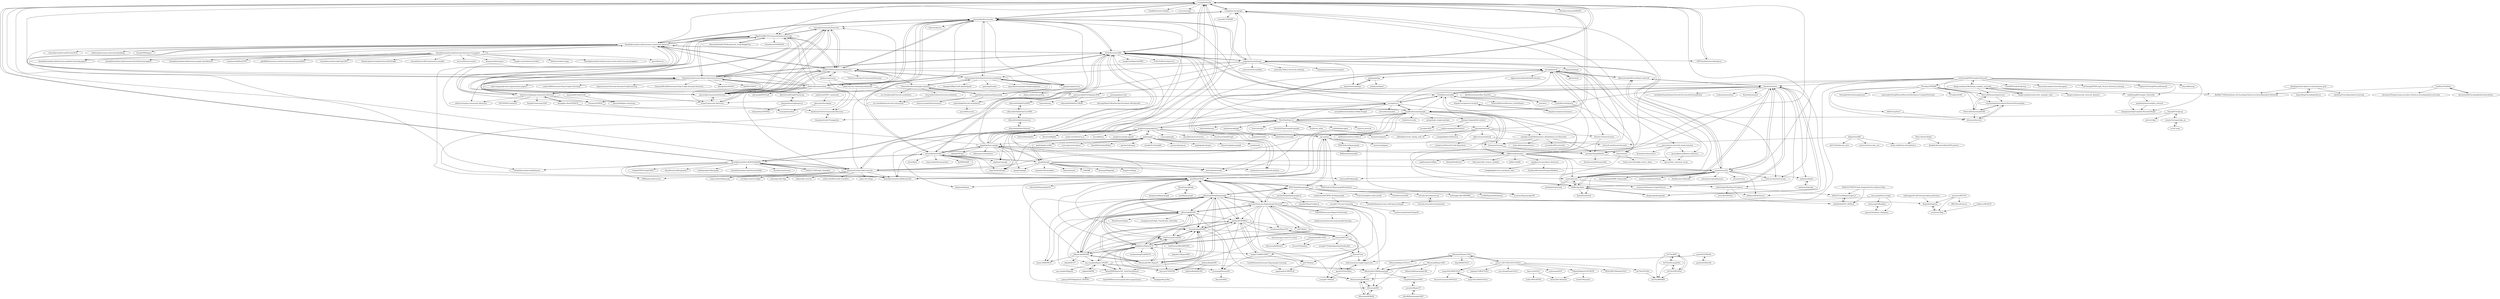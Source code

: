 digraph G {
"vtraag/leidenalg" -> "vtraag/louvain-igraph"
"vtraag/leidenalg" -> "CWTSLeiden/networkanalysis"
"vtraag/leidenalg" -> "GiulioRossetti/cdlib"
"vtraag/leidenalg" -> "taynaud/python-louvain"
"vtraag/leidenalg" -> "benedekrozemberczki/awesome-community-detection"
"vtraag/leidenalg" -> "mapequation/infomap"
"vtraag/leidenalg" -> "igraph/python-igraph"
"vtraag/leidenalg" -> "TomKellyGenetics/leiden"
"vtraag/leidenalg" -> "scverse/scanpy" ["e"=1]
"vtraag/leidenalg" -> "benedekrozemberczki/littleballoffur"
"vtraag/leidenalg" -> "RapidsAtHKUST/CommunityDetectionCodes"
"vtraag/leidenalg" -> "paulbrodersen/netgraph"
"vtraag/leidenalg" -> "GenLouvain/GenLouvain"
"vtraag/leidenalg" -> "FanzhenLiu/Awesome-Deep-Community-Detection"
"vtraag/leidenalg" -> "KrishnaswamyLab/MAGIC" ["e"=1]
"benedekrozemberczki/awesome-decision-tree-papers" -> "benedekrozemberczki/awesome-gradient-boosting-papers" ["e"=1]
"benedekrozemberczki/awesome-decision-tree-papers" -> "timsainb/tensorflow2-generative-models" ["e"=1]
"benedekrozemberczki/awesome-decision-tree-papers" -> "benedekrozemberczki/awesome-community-detection"
"benedekrozemberczki/awesome-decision-tree-papers" -> "benedekrozemberczki/awesome-fraud-detection-papers" ["e"=1]
"benedekrozemberczki/awesome-decision-tree-papers" -> "microsoft/tensorwatch" ["e"=1]
"benedekrozemberczki/awesome-decision-tree-papers" -> "benedekrozemberczki/awesome-graph-classification" ["e"=1]
"benedekrozemberczki/awesome-decision-tree-papers" -> "interpretml/interpret" ["e"=1]
"benedekrozemberczki/awesome-decision-tree-papers" -> "google-research/tensor2robot" ["e"=1]
"benedekrozemberczki/awesome-decision-tree-papers" -> "TDAmeritrade/stumpy" ["e"=1]
"benedekrozemberczki/awesome-decision-tree-papers" -> "benedekrozemberczki/awesome-monte-carlo-tree-search-papers" ["e"=1]
"benedekrozemberczki/awesome-decision-tree-papers" -> "parrt/dtreeviz" ["e"=1]
"benedekrozemberczki/awesome-decision-tree-papers" -> "ranahanocka/MeshCNN" ["e"=1]
"benedekrozemberczki/awesome-decision-tree-papers" -> "jphall663/awesome-machine-learning-interpretability" ["e"=1]
"benedekrozemberczki/awesome-decision-tree-papers" -> "benedekrozemberczki/CapsGNN" ["e"=1]
"benedekrozemberczki/awesome-decision-tree-papers" -> "DeepGraphLearning/LiteratureDL4Graph" ["e"=1]
"ezod/hypergraph" -> "Murali-group/halp"
"benmaier/netwulf" -> "benmaier/tacoma"
"benmaier/netwulf" -> "dblarremore/webweb"
"benmaier/netwulf" -> "ulfaslak/network_styling_with_d3"
"benmaier/netwulf" -> "benmaier/epipack"
"benmaier/netwulf" -> "netsiphd/netrd"
"benmaier/netwulf" -> "gstonge/SamplableSet"
"benmaier/netwulf" -> "xgi-org/xgi"
"benmaier/netwulf" -> "Hoosier-Clusters/clusim"
"benmaier/netwulf" -> "springer-math/Mathematics-of-Epidemics-on-Networks"
"benmaier/netwulf" -> "ryanjgallagher/shifterator" ["e"=1]
"pnnl/HyperNetX" -> "HGX-Team/hypergraphx"
"pnnl/HyperNetX" -> "xgi-org/xgi"
"pnnl/HyperNetX" -> "iMoonLab/DeepHypergraph"
"pnnl/HyperNetX" -> "gzcsudo/Awesome-Hypergraph-Network"
"pnnl/HyperNetX" -> "Murali-group/halp"
"pnnl/HyperNetX" -> "iMoonLab/HGNN"
"pnnl/HyperNetX" -> "jianhao2016/AllSet"
"pnnl/HyperNetX" -> "pszufe/SimpleHypergraphs.jl"
"pnnl/HyperNetX" -> "iMoonLab/DHGNN"
"pnnl/HyperNetX" -> "PhilChodrow/HypergraphModularity"
"pnnl/HyperNetX" -> "iMoonLab/THU-HyperG"
"pnnl/HyperNetX" -> "kahypar/kahypar" ["e"=1]
"pnnl/HyperNetX" -> "twistedcubic/HNHN"
"pnnl/HyperNetX" -> "malllabiisc/HyperGCN"
"pnnl/HyperNetX" -> "tdavislab/Hypergraph-Vis"
"iMoonLab/HGNN" -> "iMoonLab/DeepHypergraph"
"iMoonLab/HGNN" -> "iMoonLab/DHGNN"
"iMoonLab/HGNN" -> "malllabiisc/HyperGCN"
"iMoonLab/HGNN" -> "iMoonLab/THU-HyperG"
"iMoonLab/HGNN" -> "pnnl/HyperNetX"
"iMoonLab/HGNN" -> "ma-compbio/Hyper-SAGNN"
"iMoonLab/HGNN" -> "gzcsudo/Awesome-Hypergraph-Network"
"iMoonLab/HGNN" -> "twistedcubic/HNHN"
"iMoonLab/HGNN" -> "OneForward/UniGNN"
"iMoonLab/HGNN" -> "xiaxin1998/DHCN" ["e"=1]
"iMoonLab/HGNN" -> "kaize0409/HyperGAT_TextClassification"
"iMoonLab/HGNN" -> "HazyResearch/hgcn" ["e"=1]
"iMoonLab/HGNN" -> "iMoonLab/LightHGNN"
"iMoonLab/HGNN" -> "jianhao2016/AllSet"
"iMoonLab/HGNN" -> "seongjunyun/Graph_Transformer_Networks" ["e"=1]
"WestHealth/pyvis" -> "plotly/dash-cytoscape" ["e"=1]
"WestHealth/pyvis" -> "paulbrodersen/netgraph"
"WestHealth/pyvis" -> "imohitmayank/jaal"
"WestHealth/pyvis" -> "ericmjl/nxviz"
"WestHealth/pyvis" -> "ChrisDelClea/streamlit-agraph" ["e"=1]
"WestHealth/pyvis" -> "benmaier/netwulf"
"WestHealth/pyvis" -> "Zsailer/nx_altair" ["e"=1]
"WestHealth/pyvis" -> "graphistry/pygraphistry"
"WestHealth/pyvis" -> "medialab/ipysigma" ["e"=1]
"WestHealth/pyvis" -> "benedekrozemberczki/karateclub" ["e"=1]
"WestHealth/pyvis" -> "visjs/vis-network" ["e"=1]
"WestHealth/pyvis" -> "holoviz/holoviews" ["e"=1]
"WestHealth/pyvis" -> "holoviz/hvplot" ["e"=1]
"WestHealth/pyvis" -> "GiulioRossetti/cdlib"
"WestHealth/pyvis" -> "networkx/networkx" ["e"=1]
"LiuChuang0059/Complex-Network" -> "dange-academic/Modeling_complex_networks"
"LiuChuang0059/Complex-Network" -> "qinyuenlp/CommunityDetection"
"LiuChuang0059/Complex-Network" -> "feiyutalk/mcnp" ["e"=1]
"LiuChuang0059/Complex-Network" -> "teddyliangfh/Complex_Networks"
"LiuChuang0059/Complex-Network" -> "nkoub/multinetx"
"LiuChuang0059/Complex-Network" -> "FFrankyy/FINDER"
"LiuChuang0059/Complex-Network" -> "zhangxiaoyidog/Complex-Network-Model"
"LiuChuang0059/Complex-Network" -> "lwten/Community-detection"
"LiuChuang0059/Complex-Network" -> "NetworkDismantling/review"
"LiuChuang0059/Complex-Network" -> "CodeZWT/Link-Prediction" ["e"=1]
"LiuChuang0059/Complex-Network" -> "bourneli/complex-networks-papers"
"LiuChuang0059/Complex-Network" -> "manlius/muxViz"
"LiuChuang0059/Complex-Network" -> "LiuChuang0059/Graph_Neural_Network_Learning" ["e"=1]
"LiuChuang0059/Complex-Network" -> "ChandlerBang/awesome-self-supervised-gnn" ["e"=1]
"LiuChuang0059/Complex-Network" -> "FighterLYL/GraphNeuralNetwork" ["e"=1]
"teddyliangfh/Complex_Networks" -> "zhangxiaoyidog/Complex-Network-Model"
"teddyliangfh/Complex_Networks" -> "sparkandshine/complex_network"
"bhargavchippada/forceatlas2" -> "bosiakov/fa2l"
"bhargavchippada/forceatlas2" -> "analyxcompany/ForceAtlas2"
"GiulioRossetti/cdlib" -> "vtraag/leidenalg"
"GiulioRossetti/cdlib" -> "GiulioRossetti/ndlib"
"GiulioRossetti/cdlib" -> "FanzhenLiu/Awesome-Deep-Community-Detection"
"GiulioRossetti/cdlib" -> "benedekrozemberczki/awesome-community-detection"
"GiulioRossetti/cdlib" -> "taynaud/python-louvain"
"GiulioRossetti/cdlib" -> "networkit/networkit"
"GiulioRossetti/cdlib" -> "sknetwork-team/scikit-network"
"GiulioRossetti/cdlib" -> "shobrook/communities"
"GiulioRossetti/cdlib" -> "mapequation/infomap"
"GiulioRossetti/cdlib" -> "benedekrozemberczki/karateclub" ["e"=1]
"GiulioRossetti/cdlib" -> "junipertcy/bipartiteSBM" ["e"=1]
"GiulioRossetti/cdlib" -> "SciSciCollective/pyscisci" ["e"=1]
"GiulioRossetti/cdlib" -> "benedekrozemberczki/littleballoffur"
"GiulioRossetti/cdlib" -> "GiulioRossetti/dynetx"
"GiulioRossetti/cdlib" -> "CWTSLeiden/networkanalysis"
"sknetwork-team/scikit-network" -> "GiulioRossetti/cdlib"
"sknetwork-team/scikit-network" -> "torchkge-team/torchkge" ["e"=1]
"sknetwork-team/scikit-network" -> "benedekrozemberczki/littleballoffur"
"sknetwork-team/scikit-network" -> "koaning/scikit-lego" ["e"=1]
"sknetwork-team/scikit-network" -> "netsiphd/netrd"
"sknetwork-team/scikit-network" -> "VHRanger/nodevectors" ["e"=1]
"sknetwork-team/scikit-network" -> "networkit/networkit"
"sknetwork-team/scikit-network" -> "sebp/scikit-survival" ["e"=1]
"sknetwork-team/scikit-network" -> "scikit-multiflow/scikit-multiflow" ["e"=1]
"sknetwork-team/scikit-network" -> "snap-stanford/deepsnap" ["e"=1]
"sknetwork-team/scikit-network" -> "vtraag/leidenalg"
"sknetwork-team/scikit-network" -> "pnnl/HyperNetX"
"sknetwork-team/scikit-network" -> "skops-dev/skops" ["e"=1]
"sknetwork-team/scikit-network" -> "benedekrozemberczki/karateclub" ["e"=1]
"sknetwork-team/scikit-network" -> "taynaud/python-louvain"
"netsiphd/netrd" -> "gstonge/SamplableSet"
"netsiphd/netrd" -> "Hoosier-Clusters/clusim"
"netsiphd/netrd" -> "jkbren/einet"
"netsiphd/netrd" -> "jg-you/plant-pollinator-inference"
"netsiphd/netrd" -> "pathpy/pathpy"
"netsiphd/netrd" -> "jg-you/noisy-networks-measurements"
"netsiphd/netrd" -> "jkbren/matplotlib-multilayer-network"
"netsiphd/netrd" -> "benmaier/tacoma"
"netsiphd/netrd" -> "Aghasemian/OptimalLinkPrediction" ["e"=1]
"netsiphd/netrd" -> "xgi-org/xgi"
"benedekrozemberczki/awesome-community-detection" -> "benedekrozemberczki/awesome-graph-classification" ["e"=1]
"benedekrozemberczki/awesome-community-detection" -> "benedekrozemberczki/karateclub" ["e"=1]
"benedekrozemberczki/awesome-community-detection" -> "chihming/awesome-network-embedding" ["e"=1]
"benedekrozemberczki/awesome-community-detection" -> "zzz24512653/CommunityDetection"
"benedekrozemberczki/awesome-community-detection" -> "taynaud/python-louvain"
"benedekrozemberczki/awesome-community-detection" -> "RapidsAtHKUST/CommunityDetectionCodes"
"benedekrozemberczki/awesome-community-detection" -> "FanzhenLiu/Awesome-Deep-Community-Detection"
"benedekrozemberczki/awesome-community-detection" -> "qinyuenlp/CommunityDetection"
"benedekrozemberczki/awesome-community-detection" -> "benedekrozemberczki/awesome-fraud-detection-papers" ["e"=1]
"benedekrozemberczki/awesome-community-detection" -> "GiulioRossetti/cdlib"
"benedekrozemberczki/awesome-community-detection" -> "thunlp/NRLPapers" ["e"=1]
"benedekrozemberczki/awesome-community-detection" -> "benedekrozemberczki/ClusterGCN" ["e"=1]
"benedekrozemberczki/awesome-community-detection" -> "benedekrozemberczki/datasets" ["e"=1]
"benedekrozemberczki/awesome-community-detection" -> "benedekrozemberczki/awesome-gradient-boosting-papers" ["e"=1]
"benedekrozemberczki/awesome-community-detection" -> "benedekrozemberczki/awesome-decision-tree-papers"
"manlius/muxViz" -> "nkoub/multinetx"
"manlius/muxViz" -> "mnets/pymnet"
"manlius/muxViz" -> "SkBlaz/py3plex"
"manlius/muxViz" -> "frankkramer-lab/mully"
"manlius/muxViz" -> "schochastics/graphlayouts" ["e"=1]
"manlius/muxViz" -> "jkbren/matplotlib-multilayer-network"
"manlius/muxViz" -> "KatolaZ/multired"
"manlius/muxViz" -> "stocnet/rsiena" ["e"=1]
"manlius/muxViz" -> "mapequation/infomap"
"manlius/muxViz" -> "cdebacco/MultiTensor"
"manlius/muxViz" -> "GenLouvain/GenLouvain"
"manlius/muxViz" -> "martingerlach/hSBM_Topicmodel" ["e"=1]
"manlius/muxViz" -> "thomasp85/tidygraph" ["e"=1]
"manlius/muxViz" -> "neylsoncrepalde/multinets"
"manlius/muxViz" -> "mplex/multiplex"
"Sotera/spark-distributed-louvain-modularity" -> "Sotera/distributed-graph-analytics"
"Sotera/spark-distributed-louvain-modularity" -> "zzz24512653/CommunityDetection"
"Sotera/spark-distributed-louvain-modularity" -> "johnasbaghi/louvain-modularity"
"Sotera/spark-distributed-louvain-modularity" -> "sparkling-graph/sparkling-graph"
"Sotera/spark-distributed-louvain-modularity" -> "patapizza/pylouvain"
"Sotera/spark-distributed-louvain-modularity" -> "taynaud/python-louvain"
"Sotera/spark-distributed-louvain-modularity" -> "jianxuhuawei/graphx-labelpropagation"
"Sotera/spark-distributed-louvain-modularity" -> "thangdnsf/BigCLAM-ApacheSpark"
"Sotera/spark-distributed-louvain-modularity" -> "rgmining/fraudar" ["e"=1]
"YipingNUS/slpa-py" -> "romain-fontugne/slpa_nx"
"YipingNUS/slpa-py" -> "pdscott/slpa"
"YipingNUS/slpa-py" -> "liyanghua/Label-Propagation"
"lwten/Community-detection" -> "qinyuenlp/CommunityDetection"
"lwten/Community-detection" -> "zzz24512653/CommunityDetection"
"Murali-group/halp" -> "ezod/hypergraph"
"Murali-group/halp" -> "ilonajulczuk/hypergraph"
"jkbren/einet" -> "netsiphd/netrd"
"Ashish7129/Graph_Sampling" -> "benedekrozemberczki/littleballoffur"
"qinyuenlp/CommunityDetection" -> "lwten/Community-detection"
"qinyuenlp/CommunityDetection" -> "zzz24512653/CommunityDetection"
"qinyuenlp/CommunityDetection" -> "RapidsAtHKUST/CommunityDetectionCodes"
"qinyuenlp/CommunityDetection" -> "xmweijh/CommunityDetection"
"qinyuenlp/CommunityDetection" -> "FanzhenLiu/Awesome-Deep-Community-Detection"
"qinyuenlp/CommunityDetection" -> "benedekrozemberczki/awesome-community-detection"
"pszufe/SimpleHypergraphs.jl" -> "lpmdiaz/HyperGraphs.jl"
"dblarremore/webweb" -> "network-cards/network-cards"
"dblarremore/webweb" -> "junipertcy/Network-Code-Repository"
"benmaier/tacoma" -> "gstonge/SamplableSet"
"benmaier/tacoma" -> "wiheto/teneto"
"CWTSLeiden/networkanalysis" -> "vtraag/leidenalg"
"Sotera/distributed-graph-analytics" -> "Sotera/spark-distributed-louvain-modularity"
"Sotera/distributed-graph-analytics" -> "Sotera/distributed-louvain-modularity"
"Sotera/distributed-graph-analytics" -> "sparkling-graph/sparkling-graph"
"Sotera/distributed-graph-analytics" -> "usc-cloud/hadoop-louvain-community"
"Sotera/distributed-graph-analytics" -> "usc-cloud/parallel-louvain-modularity"
"gstonge/SamplableSet" -> "jg-you/sbm_canonical_mcmc"
"gstonge/SamplableSet" -> "DynamicaLab/Dynamicalab"
"renxiaolong/Generalized-Network-Dismantling" -> "abraunst/decycler"
"renxiaolong/Generalized-Network-Dismantling" -> "NetworkScienceLab/GDM"
"zhengdao-chen/GNN4CD" -> "Ivanopolo/modnet"
"zhengdao-chen/GNN4CD" -> "shchur/overlapping-community-detection"
"kfoynt/LocalGraphClustering" -> "danspielman/Laplacians.jl"
"Sotera/distributed-louvain-modularity" -> "usc-cloud/hadoop-louvain-community"
"PhilChodrow/hypergraph" -> "floklimm/hypergraph"
"reticula-network/reticula" -> "reticula-network/reticula-python"
"premgopalan/svinet" -> "eXascaleInfolab/PyCABeM"
"premgopalan/svinet" -> "aburnap/Mixed-Membership-Stochastic-Blockmodel"
"Remi-Gau/eCobidas" -> "datalad-datasets/ohbm2020-posters" ["e"=1]
"Remi-Gau/eCobidas" -> "brain-web/brain-web.github.io"
"tadpole/DHNE" -> "ma-compbio/Hyper-SAGNN"
"derdewey/TwitterCommunityDetection" -> "liyanghua/Label-Propagation"
"eXascaleInfolab/clubmark" -> "eXascaleInfolab/xmeasures"
"afansi/multiscalegnn" -> "Ivanopolo/modnet"
"jg-you/plant-pollinator-inference" -> "jg-you/sbm_canonical_mcmc"
"aaronmcdaid/Overlapping-NMI" -> "eXascaleInfolab/PyCABeM"
"aaronmcdaid/Overlapping-NMI" -> "eXascaleInfolab/OvpNMI"
"aaronmcdaid/Overlapping-NMI" -> "Yquetzal/onmi"
"iMoonLab/DeepHypergraph" -> "iMoonLab/HGNN"
"iMoonLab/DeepHypergraph" -> "gzcsudo/Awesome-Hypergraph-Network"
"iMoonLab/DeepHypergraph" -> "iMoonLab/DHGNN"
"iMoonLab/DeepHypergraph" -> "iMoonLab/THU-HyperG"
"iMoonLab/DeepHypergraph" -> "pnnl/HyperNetX"
"iMoonLab/DeepHypergraph" -> "malllabiisc/HyperGCN"
"iMoonLab/DeepHypergraph" -> "HGX-Team/hypergraphx"
"iMoonLab/DeepHypergraph" -> "jianhao2016/AllSet"
"iMoonLab/DeepHypergraph" -> "OneForward/UniGNN"
"iMoonLab/DeepHypergraph" -> "iMoonLab/LightHGNN"
"iMoonLab/DeepHypergraph" -> "iMoonLab/HIC"
"iMoonLab/DeepHypergraph" -> "twistedcubic/HNHN"
"iMoonLab/DeepHypergraph" -> "ChandlerBang/awesome-self-supervised-gnn" ["e"=1]
"iMoonLab/DeepHypergraph" -> "xiaxin1998/DHCN" ["e"=1]
"iMoonLab/DeepHypergraph" -> "iMoonLab/LLM4Hypergraph"
"malllabiisc/HyperGCN" -> "OneForward/UniGNN"
"malllabiisc/HyperGCN" -> "iMoonLab/DHGNN"
"malllabiisc/HyperGCN" -> "ma-compbio/Hyper-SAGNN"
"malllabiisc/HyperGCN" -> "twistedcubic/HNHN"
"malllabiisc/HyperGCN" -> "iMoonLab/HGNN"
"malllabiisc/HyperGCN" -> "harryjo97/EHGNN"
"malllabiisc/HyperGCN" -> "iMoonLab/THU-HyperG"
"malllabiisc/HyperGCN" -> "iMoonLab/DeepHypergraph"
"malllabiisc/HyperGCN" -> "jianhao2016/AllSet"
"malllabiisc/HyperGCN" -> "xuehansheng/DualHGCN"
"malllabiisc/HyperGCN" -> "gzcsudo/Awesome-Hypergraph-Network"
"malllabiisc/HyperGCN" -> "yxzwang/PhenomNN"
"malllabiisc/HyperGCN" -> "Graph-COM/ED-HNN"
"malllabiisc/HyperGCN" -> "kaize0409/HyperGAT_TextClassification"
"igraph/python-igraph" -> "igraph/igraph"
"igraph/python-igraph" -> "igraph/rigraph" ["e"=1]
"igraph/python-igraph" -> "networkit/networkit"
"igraph/python-igraph" -> "vtraag/leidenalg"
"igraph/python-igraph" -> "networkx/networkx" ["e"=1]
"igraph/python-igraph" -> "vtraag/louvain-igraph"
"igraph/python-igraph" -> "taynaud/python-louvain"
"igraph/python-igraph" -> "ericmjl/nxviz"
"igraph/python-igraph" -> "jeffalstott/powerlaw"
"igraph/python-igraph" -> "GiulioRossetti/cdlib"
"igraph/python-igraph" -> "snap-stanford/snap" ["e"=1]
"igraph/python-igraph" -> "benedekrozemberczki/awesome-community-detection"
"igraph/python-igraph" -> "rapidsai/cugraph" ["e"=1]
"igraph/python-igraph" -> "zqfang/GSEApy" ["e"=1]
"igraph/python-igraph" -> "aditya-grover/node2vec" ["e"=1]
"shchur/overlapping-community-detection" -> "zhengdao-chen/GNN4CD"
"shchur/overlapping-community-detection" -> "RapidsAtHKUST/CommunityDetectionCodes"
"shchur/overlapping-community-detection" -> "FanzhenLiu/Awesome-Deep-Community-Detection"
"shchur/overlapping-community-detection" -> "adrian-lison/gnn-community-detection"
"shchur/overlapping-community-detection" -> "SamJia/CommunityGAN"
"shchur/overlapping-community-detection" -> "YixuanLi/LEMON"
"shchur/overlapping-community-detection" -> "xmweijh/CommunityDetection"
"shchur/overlapping-community-detection" -> "FDUDSDE/CommDGI"
"shchur/overlapping-community-detection" -> "aponom84/lpam-clustering"
"easy-graph/Easy-Graph" -> "chenyang03/Reading"
"easy-graph/Easy-Graph" -> "jiayunz/Academic_Diagrams"
"easy-graph/Easy-Graph" -> "gzcsudo/Awesome-Hypergraph-Network"
"dalejn/cleanBib" -> "mb3152/balanced_citer"
"dalejn/cleanBib" -> "jastiso/citation_bias_ext"
"dalejn/cleanBib" -> "brain-web/brain-web.github.io"
"dalejn/cleanBib" -> "network-cards/network-cards"
"gephi/gephi" -> "networkx/networkx" ["e"=1]
"gephi/gephi" -> "jacomyal/sigma.js" ["e"=1]
"gephi/gephi" -> "snap-stanford/snap" ["e"=1]
"gephi/gephi" -> "igraph/igraph"
"gephi/gephi" -> "gephi/gephi-plugins" ["e"=1]
"gephi/gephi" -> "briatte/awesome-network-analysis" ["e"=1]
"gephi/gephi" -> "JanusGraph/janusgraph" ["e"=1]
"gephi/gephi" -> "neo4j/neo4j" ["e"=1]
"gephi/gephi" -> "gephi/gephi-toolkit" ["e"=1]
"gephi/gephi" -> "cytoscape/cytoscape.js" ["e"=1]
"gephi/gephi" -> "graphistry/pygraphistry"
"gephi/gephi" -> "OpenRefine/OpenRefine" ["e"=1]
"gephi/gephi" -> "igraph/python-igraph"
"gephi/gephi" -> "apache/tinkerpop" ["e"=1]
"gephi/gephi" -> "anvaka/VivaGraphJS" ["e"=1]
"jkbren/matplotlib-multilayer-network" -> "netsiphd/netrd"
"jkbren/matplotlib-multilayer-network" -> "nkoub/multinetx"
"benedekrozemberczki/littleballoffur" -> "Ashish7129/Graph_Sampling"
"benedekrozemberczki/littleballoffur" -> "benedekrozemberczki/karateclub" ["e"=1]
"benedekrozemberczki/littleballoffur" -> "sknetwork-team/scikit-network"
"benedekrozemberczki/littleballoffur" -> "GiulioRossetti/cdlib"
"benedekrozemberczki/littleballoffur" -> "benedekrozemberczki/datasets" ["e"=1]
"benedekrozemberczki/littleballoffur" -> "snap-stanford/deepsnap" ["e"=1]
"benedekrozemberczki/littleballoffur" -> "GraphSAINT/GraphSAINT" ["e"=1]
"benedekrozemberczki/littleballoffur" -> "vtraag/leidenalg"
"benedekrozemberczki/littleballoffur" -> "HazyResearch/flyingsquid" ["e"=1]
"benedekrozemberczki/littleballoffur" -> "VHRanger/nodevectors" ["e"=1]
"benedekrozemberczki/littleballoffur" -> "pnnl/HyperNetX"
"benedekrozemberczki/littleballoffur" -> "stellargraph/stellargraph" ["e"=1]
"benedekrozemberczki/littleballoffur" -> "networkit/networkit"
"benedekrozemberczki/littleballoffur" -> "benedekrozemberczki/AttentionWalk" ["e"=1]
"benedekrozemberczki/littleballoffur" -> "AstraZeneca/rexmex" ["e"=1]
"NetworkScienceLab/GDM" -> "renxiaolong/Generalized-Network-Dismantling"
"NetworkScienceLab/GDM" -> "abraunst/decycler"
"NetworkScienceLab/GDM" -> "NetworkDismantling/review"
"shobrook/communities" -> "FanzhenLiu/Awesome-Deep-Community-Detection"
"shobrook/communities" -> "taynaud/python-louvain"
"shobrook/communities" -> "GiulioRossetti/cdlib"
"shobrook/communities" -> "qinyuenlp/CommunityDetection"
"shobrook/communities" -> "benedekrozemberczki/awesome-community-detection"
"shobrook/communities" -> "benedekrozemberczki/karateclub" ["e"=1]
"shobrook/communities" -> "xmweijh/CommunityDetection"
"shobrook/communities" -> "shchur/overlapping-community-detection"
"shobrook/communities" -> "vtraag/leidenalg"
"shobrook/communities" -> "RapidsAtHKUST/CommunityDetectionCodes"
"shobrook/communities" -> "zzz24512653/CommunityDetection"
"shobrook/communities" -> "paulbrodersen/netgraph"
"shobrook/communities" -> "safe-graph/DGFraud" ["e"=1]
"shobrook/communities" -> "sknetwork-team/scikit-network"
"shobrook/communities" -> "kfoynt/LocalGraphClustering"
"ma-compbio/Hyper-SAGNN" -> "tadpole/DHNE"
"ma-compbio/Hyper-SAGNN" -> "malllabiisc/HyperGCN"
"ma-compbio/Hyper-SAGNN" -> "twistedcubic/HNHN"
"ma-compbio/Hyper-SAGNN" -> "kaize0409/HyperGAT_TextClassification"
"ma-compbio/Hyper-SAGNN" -> "harryjo97/EHGNN"
"ma-compbio/Hyper-SAGNN" -> "yxzwang/PhenomNN"
"ma-compbio/Hyper-SAGNN" -> "ma-compbio/Higashi" ["e"=1]
"ma-compbio/Hyper-SAGNN" -> "OneForward/UniGNN"
"FFrankyy/FINDER" -> "NetworkScienceLab/GDM"
"FFrankyy/FINDER" -> "NetworkDismantling/review"
"FFrankyy/FINDER" -> "renxiaolong/Generalized-Network-Dismantling"
"FFrankyy/FINDER" -> "FFrankyy/DrBC"
"FFrankyy/FINDER" -> "zhfkt/ComplexCi"
"FFrankyy/FINDER" -> "Yiminghh/VertexEntanglement"
"FFrankyy/FINDER" -> "saimunikoti/GraphNeuralNetwork-Resilience-ComplexNetworks"
"FFrankyy/FINDER" -> "abraunst/decycler"
"FFrankyy/FINDER" -> "dange-academic/networkx_example_code"
"FanzhenLiu/Awesome-Deep-Community-Detection" -> "yueliu1999/Awesome-Deep-Graph-Clustering" ["e"=1]
"FanzhenLiu/Awesome-Deep-Community-Detection" -> "xmweijh/CommunityDetection"
"FanzhenLiu/Awesome-Deep-Community-Detection" -> "shchur/overlapping-community-detection"
"FanzhenLiu/Awesome-Deep-Community-Detection" -> "shobrook/communities"
"FanzhenLiu/Awesome-Deep-Community-Detection" -> "benedekrozemberczki/awesome-community-detection"
"FanzhenLiu/Awesome-Deep-Community-Detection" -> "RapidsAtHKUST/CommunityDetectionCodes"
"FanzhenLiu/Awesome-Deep-Community-Detection" -> "SpaceLearner/Awesome-DynamicGraphLearning" ["e"=1]
"FanzhenLiu/Awesome-Deep-Community-Detection" -> "XiaoxiaoMa-MQ/Awesome-Deep-Graph-Anomaly-Detection" ["e"=1]
"FanzhenLiu/Awesome-Deep-Community-Detection" -> "qinyuenlp/CommunityDetection"
"FanzhenLiu/Awesome-Deep-Community-Detection" -> "GiulioRossetti/cdlib"
"FanzhenLiu/Awesome-Deep-Community-Detection" -> "adrian-lison/gnn-community-detection"
"FanzhenLiu/Awesome-Deep-Community-Detection" -> "Marigoldwu/PyDGC" ["e"=1]
"FanzhenLiu/Awesome-Deep-Community-Detection" -> "bdy9527/SDCN" ["e"=1]
"FanzhenLiu/Awesome-Deep-Community-Detection" -> "zhao-tong/graph-data-augmentation-papers" ["e"=1]
"FanzhenLiu/Awesome-Deep-Community-Detection" -> "zzz24512653/CommunityDetection"
"floklimm/hypergraph" -> "PhilChodrow/hypergraph"
"mnets/pymnet" -> "nkoub/multinetx"
"mnets/pymnet" -> "SkBlaz/py3plex"
"mnets/pymnet" -> "manlius/muxViz"
"mnets/pymnet" -> "jkbren/matplotlib-multilayer-network"
"mnets/pymnet" -> "JuliaGraphs/MultilayerGraphs.jl"
"mnets/pymnet" -> "anthbapt/multixrank"
"mcontisc/MTCOV" -> "mcontisc/CRep"
"mcontisc/MTCOV" -> "MPI-IS/multitensor"
"mcontisc/MTCOV" -> "diegoabt/Img2net"
"sparkandshine/complex_network" -> "zhangxiaoyidog/Complex-Network-Model"
"pathpy/pathpy" -> "pathpy/pathpyG"
"pathpy/pathpy" -> "IngoScholtes/pathpy"
"skojaku/core-periphery-detection" -> "EmilianoMarchese/SurpriseMeMore"
"skojaku/core-periphery-detection" -> "ryanjgallagher/core_periphery_sbm"
"PhilChodrow/HypergraphModularity" -> "nveldt/HyperModularity.jl"
"YixuanLi/LEMON" -> "derdewey/TwitterCommunityDetection"
"iMoonLab/DHGNN" -> "iMoonLab/HGNN"
"iMoonLab/DHGNN" -> "malllabiisc/HyperGCN"
"iMoonLab/DHGNN" -> "iMoonLab/DeepHypergraph"
"iMoonLab/DHGNN" -> "iMoonLab/THU-HyperG"
"iMoonLab/DHGNN" -> "twistedcubic/HNHN"
"iMoonLab/DHGNN" -> "ma-compbio/Hyper-SAGNN"
"iMoonLab/DHGNN" -> "xiaxin1998/DHCN" ["e"=1]
"iMoonLab/DHGNN" -> "OneForward/UniGNN"
"iMoonLab/DHGNN" -> "akaxlh/HCCF" ["e"=1]
"iMoonLab/THU-HyperG" -> "iMoonLab/DHGNN"
"iMoonLab/THU-HyperG" -> "iMoonLab/DeepHypergraph"
"iMoonLab/THU-HyperG" -> "malllabiisc/HyperGCN"
"iMoonLab/THU-HyperG" -> "twistedcubic/HNHN"
"iMoonLab/THU-HyperG" -> "iMoonLab/LLM4Hypergraph"
"iMoonLab/THU-HyperG" -> "iMoonLab/HGNN"
"manhtuando97/KDD-20-Hypergraph" -> "young917/www21-hyperlap"
"geon0325/MoCHy" -> "geon0325/THyMe"
"aponom84/UnderLords" -> "aponom84/lpam-clustering"
"twistedcubic/HNHN" -> "harryjo97/EHGNN"
"twistedcubic/HNHN" -> "yxzwang/PhenomNN"
"twistedcubic/HNHN" -> "jianhao2016/AllSet"
"twistedcubic/HNHN" -> "wooner49/TriCL"
"twistedcubic/HNHN" -> "OneForward/UniGNN"
"jiayunz/Academic_Diagrams" -> "chenyang03/Reading"
"jg-you/noisy-networks-measurements" -> "gstonge/SamplableSet"
"jg-you/noisy-networks-measurements" -> "jg-you/sbm_canonical_mcmc"
"jg-you/noisy-networks-measurements" -> "jg-you/plant-pollinator-inference"
"jg-you/noisy-networks-measurements" -> "latentnetworks/vimure"
"Lab41/survey-community-detection" -> "derdewey/TwitterCommunityDetection"
"Lab41/survey-community-detection" -> "aaronmcdaid/Overlapping-NMI"
"alexfanjn/multi-objective-attack-power-grid" -> "AugustBug/CascadingFailures"
"alexfanjn/multi-objective-attack-power-grid" -> "alexfanjn/Cascading-failure-learning"
"alexfanjn/multi-objective-attack-power-grid" -> "RedMa1734/Simulations-of-Cascading-Failures-in-Interdependent-Networks"
"AugustBug/CascadingFailures" -> "alexfanjn/multi-objective-attack-power-grid"
"graphistry/pygraphistry" -> "graphistry/graph-app-kit" ["e"=1]
"graphistry/pygraphistry" -> "rapidsai/cugraph" ["e"=1]
"graphistry/pygraphistry" -> "benedekrozemberczki/karateclub" ["e"=1]
"graphistry/pygraphistry" -> "briatte/awesome-network-analysis" ["e"=1]
"graphistry/pygraphistry" -> "cosmosgl/graph" ["e"=1]
"graphistry/pygraphistry" -> "WestHealth/pyvis"
"graphistry/pygraphistry" -> "plotly/dash-cytoscape" ["e"=1]
"graphistry/pygraphistry" -> "JasonKessler/scattertext" ["e"=1]
"graphistry/pygraphistry" -> "gephi/gephi"
"graphistry/pygraphistry" -> "Accenture/AmpliGraph" ["e"=1]
"graphistry/pygraphistry" -> "holoviz/datashader" ["e"=1]
"graphistry/pygraphistry" -> "DerwenAI/kglab" ["e"=1]
"graphistry/pygraphistry" -> "neo4j-contrib/neovis.js" ["e"=1]
"graphistry/pygraphistry" -> "ericmjl/nxviz"
"graphistry/pygraphistry" -> "kuzudb/kuzu" ["e"=1]
"kaize0409/HyperGAT_TextClassification" -> "ma-compbio/Hyper-SAGNN"
"kaize0409/HyperGAT_TextClassification" -> "kaize0409/awesome-graph-data-augmentaion" ["e"=1]
"kaize0409/HyperGAT_TextClassification" -> "wangjlgz/HyperRec"
"kaize0409/HyperGAT_TextClassification" -> "ujeong1/IEEEBigdata22_HGFND"
"OneForward/UniGNN" -> "OneForward/ResMHGNN"
"OneForward/UniGNN" -> "malllabiisc/HyperGCN"
"OneForward/UniGNN" -> "jianhao2016/AllSet"
"OneForward/UniGNN" -> "twistedcubic/HNHN"
"OneForward/UniGNN" -> "harryjo97/EHGNN"
"JinheonBaek/GMT" -> "harryjo97/EHGNN"
"JinheonBaek/GMT" -> "JinheonBaek/KALMV"
"harryjo97/EHGNN" -> "twistedcubic/HNHN"
"jeffalstott/powerlaw" -> "keflavich/plfit"
"jeffalstott/powerlaw" -> "csgillespie/poweRlaw"
"jeffalstott/powerlaw" -> "mnets/pymnet"
"jeffalstott/powerlaw" -> "manlius/muxViz"
"jeffalstott/powerlaw" -> "nkoub/multinetx"
"jeffalstott/powerlaw" -> "SkBlaz/py3plex"
"jeffalstott/powerlaw" -> "igraph/python-igraph"
"jeffalstott/powerlaw" -> "KatolaZ/NetBunch"
"jeffalstott/powerlaw" -> "paulbrodersen/netgraph"
"jeffalstott/powerlaw" -> "vtraag/louvain-igraph"
"jeffalstott/powerlaw" -> "skojaku/core-periphery-detection"
"jeffalstott/powerlaw" -> "vtraag/leidenalg"
"jeffalstott/powerlaw" -> "GiulioRossetti/ndlib"
"jeffalstott/powerlaw" -> "lalessan/scales_human_mobility" ["e"=1]
"jeffalstott/powerlaw" -> "GiulioRossetti/cdlib"
"zzz24512653/CommunityDetection" -> "RapidsAtHKUST/CommunityDetectionCodes"
"zzz24512653/CommunityDetection" -> "qinyuenlp/CommunityDetection"
"zzz24512653/CommunityDetection" -> "Sotera/spark-distributed-louvain-modularity"
"zzz24512653/CommunityDetection" -> "lwten/Community-detection"
"zzz24512653/CommunityDetection" -> "taynaud/python-louvain"
"zzz24512653/CommunityDetection" -> "kjahan/community"
"zzz24512653/CommunityDetection" -> "benedekrozemberczki/awesome-community-detection"
"zzz24512653/CommunityDetection" -> "xmweijh/CommunityDetection"
"zzz24512653/CommunityDetection" -> "Lab41/survey-community-detection"
"zzz24512653/CommunityDetection" -> "YcheCourseProject/CommunityDetection"
"zzz24512653/CommunityDetection" -> "patapizza/pylouvain"
"zzz24512653/CommunityDetection" -> "YixuanLi/LEMON"
"zzz24512653/CommunityDetection" -> "FanzhenLiu/Awesome-Deep-Community-Detection"
"zzz24512653/CommunityDetection" -> "Sotera/distributed-graph-analytics"
"TiedNets/TiedNets" -> "kevinzhou96/CascadingFailureSimulation"
"TiedNets/TiedNets" -> "RedMa1734/Simulations-of-Cascading-Failures-in-Interdependent-Networks"
"TiedNets/TiedNets" -> "cbrummitt/Suppressing-cascades-of-load-on-interdependent-networks"
"cdebacco/MultiOT" -> "mcontisc/CRep"
"imohitmayank/jaal" -> "jimmybow/visdcc" ["e"=1]
"analyxcompany/ForceAtlas2" -> "adolfoalvarez/Force-Atlas-2"
"vtraag/louvain-igraph" -> "vtraag/leidenalg"
"vtraag/louvain-igraph" -> "taynaud/python-louvain"
"vtraag/louvain-igraph" -> "GenLouvain/GenLouvain"
"vtraag/louvain-igraph" -> "wweir827/CHAMP"
"young917/www21-hyperlap" -> "yunbum-kook/icdm20-hyperff"
"young917/www21-hyperlap" -> "bokveizen/non-fragile-hypercore"
"OneForward/ResMHGNN" -> "qhgz2013/HyperDNE"
"romain-fontugne/slpa_nx" -> "YipingNUS/slpa-py"
"romain-fontugne/slpa_nx" -> "victor-wzq/-"
"mcontisc/CRep" -> "diegoabt/Img2net"
"diegoabt/Img2net" -> "mcontisc/CRep"
"InPhyT/UnrollingAverages.jl" -> "JuliaHealth/ICD_GEMs.jl"
"InPhyT/COVID19-Italy-Integrated-Surveillance-Data" -> "InPhyT/UnrollingAverages.jl"
"InPhyT/COVID19-Italy-Integrated-Surveillance-Data" -> "JuliaHealth/ICD_GEMs.jl"
"JuliaGraphs/MultilayerGraphs.jl" -> "InPhyT/UnrollingAverages.jl"
"JuliaGraphs/MultilayerGraphs.jl" -> "JuliaHealth/ICD_GEMs.jl"
"JuliaGraphs/MultilayerGraphs.jl" -> "arviz-devs/PSIS.jl" ["e"=1]
"JuliaHealth/ICD_GEMs.jl" -> "InPhyT/UnrollingAverages.jl"
"gzcsudo/Awesome-Hypergraph-Network" -> "iMoonLab/DeepHypergraph"
"gzcsudo/Awesome-Hypergraph-Network" -> "Graph-COM/ED-HNN"
"gzcsudo/Awesome-Hypergraph-Network" -> "pnnl/HyperNetX"
"gzcsudo/Awesome-Hypergraph-Network" -> "jianhao2016/AllSet"
"gzcsudo/Awesome-Hypergraph-Network" -> "malllabiisc/HyperGCN"
"gzcsudo/Awesome-Hypergraph-Network" -> "HGX-Team/hypergraphx"
"gzcsudo/Awesome-Hypergraph-Network" -> "FeiGSSS/Awesome-HigherOrderGraph"
"gzcsudo/Awesome-Hypergraph-Network" -> "jw9730/hot"
"gzcsudo/Awesome-Hypergraph-Network" -> "iMoonLab/HGNN"
"gzcsudo/Awesome-Hypergraph-Network" -> "iMoonLab/LLM4Hypergraph"
"gzcsudo/Awesome-Hypergraph-Network" -> "twistedcubic/HNHN"
"gzcsudo/Awesome-Hypergraph-Network" -> "wooner49/TriCL"
"gzcsudo/Awesome-Hypergraph-Network" -> "iMoonLab/DHGNN"
"gzcsudo/Awesome-Hypergraph-Network" -> "kaize0409/HyperGAT_TextClassification"
"gzcsudo/Awesome-Hypergraph-Network" -> "weitianxin/HyperGCL"
"xmweijh/CommunityDetection" -> "FanzhenLiu/Awesome-Deep-Community-Detection"
"xmweijh/CommunityDetection" -> "zzz24512653/CommunityDetection"
"xmweijh/CommunityDetection" -> "qinyuenlp/CommunityDetection"
"xmweijh/CommunityDetection" -> "RapidsAtHKUST/CommunityDetectionCodes"
"xmweijh/CommunityDetection" -> "shchur/overlapping-community-detection"
"xmweijh/CommunityDetection" -> "lwten/Community-detection"
"nkoub/multinetx" -> "mnets/pymnet"
"nkoub/multinetx" -> "SkBlaz/py3plex"
"nkoub/multinetx" -> "manlius/muxViz"
"nkoub/multinetx" -> "jkbren/matplotlib-multilayer-network"
"nkoub/multinetx" -> "GiulioRossetti/dynetx"
"nkoub/multinetx" -> "GiulioRossetti/ndlib"
"nkoub/multinetx" -> "tischieber/Quantifying-Network-Structural-Dissimilarities"
"nkoub/multinetx" -> "deepgraph/deepgraph"
"nkoub/multinetx" -> "wiheto/teneto"
"nkoub/multinetx" -> "cdebacco/MultiTensor"
"nkoub/multinetx" -> "JuliaGraphs/MultilayerGraphs.jl"
"nkoub/multinetx" -> "wuhaochen/multinet"
"nkoub/multinetx" -> "KatolaZ/mammult"
"nkoub/multinetx" -> "mplex/multiplex"
"deepgraph/deepgraph" -> "SkBlaz/py3plex"
"deepgraph/deepgraph" -> "nkoub/multinetx"
"danspielman/Laplacians.jl" -> "kfoynt/LocalGraphClustering"
"danspielman/Laplacians.jl" -> "danspielman/YINSlex"
"jianhao2016/AllSet" -> "Graph-COM/ED-HNN"
"jianhao2016/AllSet" -> "twistedcubic/HNHN"
"jianhao2016/AllSet" -> "OneForward/UniGNN"
"jianhao2016/AllSet" -> "wooner49/TriCL"
"jianhao2016/AllSet" -> "weitianxin/HyperGCL"
"jianhao2016/AllSet" -> "jw9730/ehnn"
"jianhao2016/AllSet" -> "jw9730/hot"
"jianhao2016/AllSet" -> "yxzwang/PhenomNN"
"xgi-org/xgi" -> "HGX-Team/hypergraphx"
"xgi-org/xgi" -> "pnnl/HyperNetX"
"xgi-org/xgi" -> "mcontisc/Hypergraph-MT"
"xgi-org/xgi" -> "iaciac/simplagion"
"xgi-org/xgi" -> "PhilChodrow/HypergraphModularity"
"xgi-org/xgi" -> "PhilChodrow/hypergraph"
"xgi-org/xgi" -> "netsiphd/netrd"
"xgi-org/xgi" -> "benmaier/tacoma"
"FeiGSSS/Awesome-HigherOrderGraph" -> "giuliacassara/awesome-hypergraph-learning"
"geon0325/THyMe" -> "geon0325/MoCHy"
"geon0325/THyMe" -> "bokveizen/non-fragile-hypercore"
"geon0325/Set2Box" -> "young917/MiDaS"
"geon0325/Set2Box" -> "bokveizen/non-fragile-hypercore"
"dmpalyvos/opinion-dynamics" -> "dmpalyvos/opinions-research"
"dmpalyvos/opinions-research" -> "dmpalyvos/opinion-dynamics"
"johnasbaghi/louvain-modularity" -> "pucca09/Louvain"
"sparkling-graph/sparkling-graph" -> "Sotera/spark-distributed-louvain-modularity"
"sparkling-graph/sparkling-graph" -> "dmarcous/spark-betweenness"
"sparkling-graph/sparkling-graph" -> "Sotera/distributed-graph-analytics"
"sparkling-graph/sparkling-graph" -> "johnasbaghi/louvain-modularity"
"reticula-network/reticula-python" -> "reticula-network/reticula"
"LeslieHoloway/Awesome-Hypergraph-Learning" -> "naganandy/G-MPNN-R"
"jw9730/hot" -> "jw9730/ehnn"
"nickruggeri/CLAP-interpretable-predictions" -> "diegoabt/Img2net"
"chenyang03/Reading" -> "jiayunz/Academic_Diagrams"
"dange-academic/Modeling_complex_networks" -> "dange-academic/networkx_example_code"
"dange-academic/Modeling_complex_networks" -> "NetworkDismantling/review"
"dange-academic/Modeling_complex_networks" -> "LiuChuang0059/Complex-Network"
"dange-academic/Modeling_complex_networks" -> "dange-academic/real_network_datasets"
"dange-academic/Modeling_complex_networks" -> "teddyliangfh/Complex_Networks"
"dange-academic/Modeling_complex_networks" -> "RedMa1734/Simulations-of-Cascading-Failures-in-Interdependent-Networks"
"dange-academic/networkx_example_code" -> "dange-academic/Modeling_complex_networks"
"HGX-Team/hypergraphx" -> "xgi-org/xgi"
"HGX-Team/hypergraphx" -> "pnnl/HyperNetX"
"HGX-Team/hypergraphx" -> "FraLotito/higher-order-motifs"
"HGX-Team/hypergraphx" -> "gzcsudo/Awesome-Hypergraph-Network"
"HGX-Team/hypergraphx" -> "iMoonLab/DeepHypergraph"
"HGX-Team/hypergraphx" -> "nickruggeri/Hy-MMSBM"
"HGX-Team/hypergraphx" -> "reticula-network/reticula"
"HGX-Team/hypergraphx" -> "manhtuando97/KDD-20-Hypergraph"
"HGX-Team/hypergraphx" -> "GiulioRossetti/ASH"
"HGX-Team/hypergraphx" -> "pszufe/SimpleHypergraphs.jl"
"HGX-Team/hypergraphx" -> "mcontisc/Hypergraph-MT"
"kjahan/community" -> "zzz24512653/CommunityDetection"
"kjahan/community" -> "Lab41/survey-community-detection"
"kjahan/community" -> "derdewey/TwitterCommunityDetection"
"GiulioRossetti/ndlib" -> "GiulioRossetti/cdlib"
"GiulioRossetti/ndlib" -> "GiulioRossetti/dynetx"
"GiulioRossetti/ndlib" -> "nkoub/multinetx"
"GiulioRossetti/ndlib" -> "ericmjl/nxviz"
"GiulioRossetti/ndlib" -> "netsiphd/netrd"
"GiulioRossetti/ndlib" -> "springer-math/Mathematics-of-Epidemics-on-Networks"
"GiulioRossetti/ndlib" -> "aesuli/ics"
"GiulioRossetti/ndlib" -> "dmpalyvos/opinions-research"
"GiulioRossetti/ndlib" -> "Yquetzal/NetworkScience_CheatSheets"
"wooner49/TriCL" -> "kswoo97/hypeboy"
"wooner49/TriCL" -> "weitianxin/HyperGCL"
"wooner49/TriCL" -> "kswoo97/pcl"
"wooner49/TriCL" -> "young917/EdgeDependentNodeLabel"
"wooner49/TriCL" -> "bokveizen/non-fragile-hypercore"
"bokveizen/non-fragile-hypercore" -> "geon0325/Set2Box"
"kswoo97/pcl" -> "young917/MiDaS"
"kswoo97/pcl" -> "bokveizen/non-fragile-hypercore"
"kswoo97/pcl" -> "geon0325/Set2Box"
"Graph-COM/ED-HNN" -> "jianhao2016/AllSet"
"Graph-COM/ED-HNN" -> "jw9730/ehnn"
"Graph-COM/ED-HNN" -> "yxzwang/PhenomNN"
"weitianxin/HyperGCL" -> "wooner49/TriCL"
"nickruggeri/Hy-MMSBM" -> "diegoabt/Img2net"
"young917/EdgeDependentNodeLabel" -> "kswoo97/pcl"
"jw9730/ehnn" -> "naganandy/G-MPNN-R"
"AlexMoreo/tensorflow-Text2Vis" -> "aesuli/ics"
"yemu1138178251/FFCA-YOLO" -> "yang-0201/MAF-YOLO"
"yemu1138178251/FFCA-YOLO" -> "iMoonLab/Hyper-YOLO"
"yemu1138178251/FFCA-YOLO" -> "nuliweixiao/EFC"
"yemu1138178251/FFCA-YOLO" -> "HZAI-ZJNU/Mamba-YOLO" ["e"=1]
"yemu1138178251/FFCA-YOLO" -> "lwCVer/LEGNet"
"yemu1138178251/FFCA-YOLO" -> "mkang315/BGF-YOLO" ["e"=1]
"yemu1138178251/FFCA-YOLO" -> "ValiantDiligent/UAV-DETR"
"yemu1138178251/FFCA-YOLO" -> "icey-zhang/SuperYOLO" ["e"=1]
"NetworkDismantling/review" -> "NetworkScienceLab/GDM"
"NetworkDismantling/review" -> "renxiaolong/Generalized-Network-Dismantling"
"mapequation/infomap" -> "bojone/infomap"
"mapequation/infomap" -> "taynaud/python-louvain"
"mapequation/infomap" -> "GiulioRossetti/cdlib"
"mapequation/infomap" -> "manlius/muxViz"
"mapequation/infomap" -> "uwescience/GossipMap"
"mapequation/infomap" -> "vtraag/leidenalg"
"mapequation/infomap" -> "xiaoxiong74/face-cluster-by-infomap" ["e"=1]
"mapequation/infomap" -> "mapequation/network-navigator"
"mapequation/infomap" -> "netsiphd/netrd"
"mapequation/infomap" -> "shchur/overlapping-community-detection"
"mapequation/infomap" -> "IngoScholtes/pathpy"
"mapequation/infomap" -> "vtraag/louvain-igraph"
"mapequation/infomap" -> "aaronmcdaid/Overlapping-NMI"
"mapequation/infomap" -> "Sotera/spark-distributed-louvain-modularity"
"mapequation/infomap" -> "zzz24512653/CommunityDetection"
"lwCVer/RFD" -> "lwCVer/DecoupleNet"
"lwCVer/RFD" -> "lwCVer/RRSHID"
"lwCVer/RFD" -> "lwCVer/LWGANet"
"taynaud/python-louvain" -> "zzz24512653/CommunityDetection"
"taynaud/python-louvain" -> "vtraag/louvain-igraph"
"taynaud/python-louvain" -> "vtraag/leidenalg"
"taynaud/python-louvain" -> "benedekrozemberczki/awesome-community-detection"
"taynaud/python-louvain" -> "shobrook/communities"
"taynaud/python-louvain" -> "patapizza/pylouvain"
"taynaud/python-louvain" -> "Sotera/spark-distributed-louvain-modularity"
"taynaud/python-louvain" -> "mapequation/infomap"
"taynaud/python-louvain" -> "GiulioRossetti/cdlib"
"taynaud/python-louvain" -> "benedekrozemberczki/karateclub" ["e"=1]
"taynaud/python-louvain" -> "xmweijh/CommunityDetection"
"taynaud/python-louvain" -> "eliorc/node2vec" ["e"=1]
"taynaud/python-louvain" -> "qinyuenlp/CommunityDetection"
"taynaud/python-louvain" -> "RapidsAtHKUST/CommunityDetectionCodes"
"taynaud/python-louvain" -> "networkit/networkit"
"mplex/multiplex" -> "mplex/multigraph"
"mplex/multigraph" -> "mplex/multiplex"
"ericmjl/nxviz" -> "ericmjl/Network-Analysis-Made-Simple" ["e"=1]
"ericmjl/nxviz" -> "GiulioRossetti/ndlib"
"ericmjl/nxviz" -> "paulbrodersen/netgraph"
"ericmjl/nxviz" -> "SkBlaz/py3plex"
"ericmjl/nxviz" -> "nkoub/multinetx"
"ericmjl/nxviz" -> "networkx/nx-guides"
"ericmjl/nxviz" -> "taynaud/python-louvain"
"ericmjl/nxviz" -> "GiulioRossetti/cdlib"
"ericmjl/nxviz" -> "netsiphd/netrd"
"patapizza/pylouvain" -> "Sotera/spark-distributed-louvain-modularity"
"patapizza/pylouvain" -> "shogo-ma/louvain-python"
"syleeheal/AERO-GNN" -> "HyeonsooJo/MetaGC"
"syleeheal/AERO-GNN" -> "kswoo97/hypeboy"
"wiheto/teneto" -> "asizemore/Dynamic-Graph-Metrics"
"wiheto/teneto" -> "brain-networks/edge-centric_demo"
"tbh-98/Hypergraph-MLP" -> "zeroxleo/HyperGT"
"wangfuli/T-HyperGNNs" -> "zeroxleo/HyperGT"
"yxzwang/PhenomNN" -> "alessant/HEE"
"RapidsAtHKUST/CommunityDetectionCodes" -> "zzz24512653/CommunityDetection"
"RapidsAtHKUST/CommunityDetectionCodes" -> "YixuanLi/LEMON"
"RapidsAtHKUST/CommunityDetectionCodes" -> "Lab41/survey-community-detection"
"RapidsAtHKUST/CommunityDetectionCodes" -> "qinyuenlp/CommunityDetection"
"RapidsAtHKUST/CommunityDetectionCodes" -> "eXascaleInfolab/LFR-Benchmark_UndirWeightOvp"
"RapidsAtHKUST/CommunityDetectionCodes" -> "shchur/overlapping-community-detection"
"RapidsAtHKUST/CommunityDetectionCodes" -> "benedekrozemberczki/awesome-community-detection"
"RapidsAtHKUST/CommunityDetectionCodes" -> "lwten/Community-detection"
"RapidsAtHKUST/CommunityDetectionCodes" -> "xmweijh/CommunityDetection"
"RapidsAtHKUST/CommunityDetectionCodes" -> "FanzhenLiu/Awesome-Deep-Community-Detection"
"RapidsAtHKUST/CommunityDetectionCodes" -> "GiulioRossetti/DEMON"
"paulbrodersen/netgraph" -> "ericmjl/nxviz"
"paulbrodersen/netgraph" -> "GiulioRossetti/cdlib"
"paulbrodersen/netgraph" -> "GiulioRossetti/ndlib"
"paulbrodersen/netgraph" -> "WestHealth/pyvis"
"paulbrodersen/netgraph" -> "vtraag/leidenalg"
"paulbrodersen/netgraph" -> "pnnl/HyperNetX"
"paulbrodersen/netgraph" -> "benmaier/netwulf"
"paulbrodersen/netgraph" -> "Qiskit/rustworkx" ["e"=1]
"paulbrodersen/netgraph" -> "xgi-org/xgi"
"paulbrodersen/netgraph" -> "jeffalstott/powerlaw"
"paulbrodersen/netgraph" -> "graspologic-org/graspologic" ["e"=1]
"paulbrodersen/netgraph" -> "sknetwork-team/scikit-network"
"paulbrodersen/netgraph" -> "benedekrozemberczki/karateclub" ["e"=1]
"paulbrodersen/netgraph" -> "bhargavchippada/forceatlas2"
"paulbrodersen/netgraph" -> "mnets/pymnet"
"lwCVer/DecoupleNet" -> "lwCVer/LWGANet"
"lwCVer/DecoupleNet" -> "lwCVer/RFD"
"lwCVer/DecoupleNet" -> "lwCVer/RRSHID"
"eXascaleInfolab/LFR-Benchmark_UndirWeightOvp" -> "RapidsAtHKUST/CommunityDetectionCodes"
"GenLouvain/GenLouvain" -> "asizemore/Dynamic-Graph-Metrics"
"abraunst/decycler" -> "renxiaolong/Generalized-Network-Dismantling"
"iMoonLab/HIC" -> "iMoonLab/HGM2R"
"iMoonLab/HIC" -> "iMoonLab/LightHGNN"
"ai4co/unsupervised-CO-ucom2" -> "HyeonsooJo/MetaGC"
"iMoonLab/HGM2R" -> "iMoonLab/HIC"
"iMoonLab/HGM2R" -> "iMoonLab/LightHGNN"
"iMoonLab/LightHGNN" -> "iMoonLab/HIC"
"iMoonLab/LightHGNN" -> "iMoonLab/HGM2R"
"zeroxleo/HyperGT" -> "wangfuli/T-HyperGNNs"
"zeroxleo/HyperGT" -> "tbh-98/Hypergraph-MLP"
"eXascaleInfolab/GenConvNMI" -> "eXascaleInfolab/xmeasures"
"eXascaleInfolab/GenConvNMI" -> "eXascaleInfolab/OvpNMI"
"eXascaleInfolab/OvpNMI" -> "eXascaleInfolab/GenConvNMI"
"lwCVer/LEGNet" -> "lwCVer/RRSHID"
"networkit/networkit" -> "GiulioRossetti/cdlib"
"networkit/networkit" -> "igraph/python-igraph"
"networkit/networkit" -> "igraph/igraph"
"networkit/networkit" -> "SkBlaz/py3plex"
"networkit/networkit" -> "taynaud/python-louvain"
"networkit/networkit" -> "sknetwork-team/scikit-network"
"networkit/networkit" -> "jshun/ligra" ["e"=1]
"networkit/networkit" -> "snap-stanford/snap" ["e"=1]
"networkit/networkit" -> "kahypar/kahypar" ["e"=1]
"networkit/networkit" -> "rapidsai/cugraph" ["e"=1]
"networkit/networkit" -> "benedekrozemberczki/littleballoffur"
"networkit/networkit" -> "snap-stanford/snap-python" ["e"=1]
"networkit/networkit" -> "GiulioRossetti/ndlib"
"networkit/networkit" -> "vtraag/leidenalg"
"networkit/networkit" -> "KaHIP/KaHIP" ["e"=1]
"iMoonLab/Hyper-YOLO" -> "iMoonLab/Hyper-YOLOv1.1"
"iMoonLab/Hyper-YOLO" -> "yang-0201/MAF-YOLO"
"iMoonLab/Hyper-YOLO" -> "iMoonLab/LLM4Hypergraph"
"iMoonLab/Hyper-YOLO" -> "chips96/DEYOLO" ["e"=1]
"iMoonLab/Hyper-YOLO" -> "yemu1138178251/FFCA-YOLO"
"iMoonLab/Hyper-YOLOv1.1" -> "iMoonLab/Hyper-YOLO"
"iMoonLab/Hyper-YOLOv1.1" -> "iMoonLab/LLM4Hypergraph"
"igraph/igraph" -> "igraph/python-igraph"
"igraph/igraph" -> "igraph/rigraph" ["e"=1]
"igraph/igraph" -> "snap-stanford/snap" ["e"=1]
"igraph/igraph" -> "networkit/networkit"
"igraph/igraph" -> "thomasp85/ggraph" ["e"=1]
"igraph/igraph" -> "RcppCore/Rcpp" ["e"=1]
"igraph/igraph" -> "gephi/gephi"
"igraph/igraph" -> "networkx/networkx" ["e"=1]
"igraph/igraph" -> "vtraag/louvain-igraph"
"igraph/igraph" -> "ramnathv/htmlwidgets" ["e"=1]
"igraph/igraph" -> "manlius/muxViz"
"igraph/igraph" -> "kolaczyk/sand" ["e"=1]
"igraph/igraph" -> "thomasp85/tidygraph" ["e"=1]
"igraph/igraph" -> "r-dbi/DBI" ["e"=1]
"igraph/igraph" -> "briatte/awesome-network-analysis" ["e"=1]
"springer-math/Mathematics-of-Epidemics-on-Networks" -> "wcota/dynSIS-networkx"
"springer-math/Mathematics-of-Epidemics-on-Networks" -> "mobs-lab/mixing-patterns" ["e"=1]
"springer-math/Mathematics-of-Epidemics-on-Networks" -> "benmaier/tacoma"
"springer-math/Mathematics-of-Epidemics-on-Networks" -> "gstonge/SamplableSet"
"IngoScholtes/pathpy" -> "pathpy/pathpy"
"IngoScholtes/pathpy" -> "benmaier/epipack"
"yang-0201/MAF-YOLO" -> "VincentYuuuuuu/LSM-YOLO"
"yang-0201/MAF-YOLO" -> "yang-0201/MHAF-YOLO"
"lwCVer/LWGANet" -> "lwCVer/DecoupleNet"
"lwCVer/LWGANet" -> "lwCVer/RRSHID"
"lwCVer/LWGANet" -> "lwCVer/RFD"
"ValiantDiligent/UAV-DETR" -> "HZAI-ZJNU/RemDet"
"ValiantDiligent/UAV-DETR" -> "GrokCV/HazyDet"
"iMoonLab/LLM4Hypergraph" -> "iMoonLab/HIC"
"iMoonLab/LLM4Hypergraph" -> "iMoonLab/LightHGNN"
"iMoonLab/LLM4Hypergraph" -> "wangfuli/T-HyperGNNs"
"dawn-ech/YOLC" -> "HZAI-ZJNU/RemDet"
"dawn-ech/YOLC" -> "hoiliu-0801/DNTR" ["e"=1]
"yang-0201/MHAF-YOLO" -> "yang-0201/MAF-YOLO"
"eXascaleInfolab/xmeasures" -> "eXascaleInfolab/GenConvNMI"
"eXascaleInfolab/xmeasures" -> "eXascaleInfolab/clubmark"
"victor-wzq/-" -> "romain-fontugne/slpa_nx"
"SkBlaz/py3plex" -> "nkoub/multinetx"
"SkBlaz/py3plex" -> "mnets/pymnet"
"SkBlaz/py3plex" -> "cdebacco/MultiTensor"
"SkBlaz/py3plex" -> "deepgraph/deepgraph"
"SkBlaz/py3plex" -> "manlius/muxViz"
"SkBlaz/py3plex" -> "KatolaZ/multired"
"Hoosier-Clusters/clusim" -> "gstonge/SamplableSet"
"joanbruna/GNN_community" -> "afansi/multiscalegnn"
"zhfkt/ComplexCi" -> "abraunst/decycler"
"iMoonLab/Hyper-RAG" -> "iMoonLab/Hypergraph-DB"
"iMoonLab/Hyper-RAG" -> "iMoonLab/LLM4Hypergraph"
"iMoonLab/Hyper-RAG" -> "iMoonLab/HIC"
"iMoonLab/Hyper-RAG" -> "iMoonLab/LightHGNN"
"GiulioRossetti/dynetx" -> "wiheto/teneto"
"kevinzhou96/CascadingFailureSimulation" -> "TiedNets/TiedNets"
"liyanghua/Label-Propagation" -> "derdewey/TwitterCommunityDetection"
"vtraag/leidenalg" ["l"="51.531,15.83"]
"vtraag/louvain-igraph" ["l"="51.521,15.815"]
"CWTSLeiden/networkanalysis" ["l"="51.5,15.812"]
"GiulioRossetti/cdlib" ["l"="51.542,15.843"]
"taynaud/python-louvain" ["l"="51.547,15.796"]
"benedekrozemberczki/awesome-community-detection" ["l"="51.574,15.772"]
"mapequation/infomap" ["l"="51.568,15.812"]
"igraph/python-igraph" ["l"="51.498,15.842"]
"TomKellyGenetics/leiden" ["l"="51.481,15.802"]
"scverse/scanpy" ["l"="41.217,38.468"]
"benedekrozemberczki/littleballoffur" ["l"="51.497,15.895"]
"RapidsAtHKUST/CommunityDetectionCodes" ["l"="51.537,15.744"]
"paulbrodersen/netgraph" ["l"="51.547,15.916"]
"GenLouvain/GenLouvain" ["l"="51.581,15.841"]
"FanzhenLiu/Awesome-Deep-Community-Detection" ["l"="51.534,15.766"]
"KrishnaswamyLab/MAGIC" ["l"="41.264,38.439"]
"benedekrozemberczki/awesome-decision-tree-papers" ["l"="51.649,15.707"]
"benedekrozemberczki/awesome-gradient-boosting-papers" ["l"="23.666,14.884"]
"timsainb/tensorflow2-generative-models" ["l"="45.975,29.091"]
"benedekrozemberczki/awesome-fraud-detection-papers" ["l"="53.034,15.286"]
"microsoft/tensorwatch" ["l"="51.022,29.765"]
"benedekrozemberczki/awesome-graph-classification" ["l"="52.913,16.077"]
"interpretml/interpret" ["l"="45.309,26.145"]
"google-research/tensor2robot" ["l"="59.578,16.474"]
"TDAmeritrade/stumpy" ["l"="45.458,26.319"]
"benedekrozemberczki/awesome-monte-carlo-tree-search-papers" ["l"="52.779,15.784"]
"parrt/dtreeviz" ["l"="45.37,26.243"]
"ranahanocka/MeshCNN" ["l"="63.652,1.289"]
"jphall663/awesome-machine-learning-interpretability" ["l"="45.195,26.141"]
"benedekrozemberczki/CapsGNN" ["l"="52.735,15.891"]
"DeepGraphLearning/LiteratureDL4Graph" ["l"="52.946,16.068"]
"ezod/hypergraph" ["l"="51.392,16.056"]
"Murali-group/halp" ["l"="51.415,16.05"]
"benmaier/netwulf" ["l"="51.576,15.988"]
"benmaier/tacoma" ["l"="51.593,15.973"]
"dblarremore/webweb" ["l"="51.649,16.05"]
"ulfaslak/network_styling_with_d3" ["l"="51.583,16.022"]
"benmaier/epipack" ["l"="51.605,15.952"]
"netsiphd/netrd" ["l"="51.582,15.948"]
"gstonge/SamplableSet" ["l"="51.605,15.989"]
"xgi-org/xgi" ["l"="51.535,16.021"]
"Hoosier-Clusters/clusim" ["l"="51.593,16.001"]
"springer-math/Mathematics-of-Epidemics-on-Networks" ["l"="51.615,15.966"]
"ryanjgallagher/shifterator" ["l"="52.26,25.059"]
"pnnl/HyperNetX" ["l"="51.479,16.065"]
"HGX-Team/hypergraphx" ["l"="51.491,16.091"]
"iMoonLab/DeepHypergraph" ["l"="51.443,16.114"]
"gzcsudo/Awesome-Hypergraph-Network" ["l"="51.453,16.142"]
"iMoonLab/HGNN" ["l"="51.466,16.113"]
"jianhao2016/AllSet" ["l"="51.454,16.158"]
"pszufe/SimpleHypergraphs.jl" ["l"="51.518,16.078"]
"iMoonLab/DHGNN" ["l"="51.483,16.121"]
"PhilChodrow/HypergraphModularity" ["l"="51.503,16.038"]
"iMoonLab/THU-HyperG" ["l"="51.454,16.127"]
"kahypar/kahypar" ["l"="33.012,-5.492"]
"twistedcubic/HNHN" ["l"="51.463,16.14"]
"malllabiisc/HyperGCN" ["l"="51.477,16.136"]
"tdavislab/Hypergraph-Vis" ["l"="51.453,16.05"]
"ma-compbio/Hyper-SAGNN" ["l"="51.487,16.153"]
"OneForward/UniGNN" ["l"="51.469,16.153"]
"xiaxin1998/DHCN" ["l"="59.671,23.487"]
"kaize0409/HyperGAT_TextClassification" ["l"="51.505,16.151"]
"HazyResearch/hgcn" ["l"="21.319,14.043"]
"iMoonLab/LightHGNN" ["l"="51.413,16.136"]
"seongjunyun/Graph_Transformer_Networks" ["l"="52.698,16.116"]
"WestHealth/pyvis" ["l"="51.496,15.937"]
"plotly/dash-cytoscape" ["l"="42.941,25.282"]
"imohitmayank/jaal" ["l"="51.446,15.977"]
"ericmjl/nxviz" ["l"="51.547,15.892"]
"ChrisDelClea/streamlit-agraph" ["l"="42.437,-2.809"]
"Zsailer/nx_altair" ["l"="-5.308,-41.825"]
"graphistry/pygraphistry" ["l"="51.426,15.92"]
"medialab/ipysigma" ["l"="21.772,-26.567"]
"benedekrozemberczki/karateclub" ["l"="52.865,16.091"]
"visjs/vis-network" ["l"="-4.119,-41.952"]
"holoviz/holoviews" ["l"="43.69,23.892"]
"holoviz/hvplot" ["l"="43.754,23.908"]
"networkx/networkx" ["l"="43.639,23.512"]
"LiuChuang0059/Complex-Network" ["l"="51.694,15.763"]
"dange-academic/Modeling_complex_networks" ["l"="51.745,15.721"]
"qinyuenlp/CommunityDetection" ["l"="51.574,15.749"]
"feiyutalk/mcnp" ["l"="0.01,12.471"]
"teddyliangfh/Complex_Networks" ["l"="51.734,15.751"]
"nkoub/multinetx" ["l"="51.632,15.864"]
"FFrankyy/FINDER" ["l"="51.789,15.751"]
"zhangxiaoyidog/Complex-Network-Model" ["l"="51.731,15.771"]
"lwten/Community-detection" ["l"="51.598,15.741"]
"NetworkDismantling/review" ["l"="51.761,15.741"]
"CodeZWT/Link-Prediction" ["l"="53.91,16.045"]
"bourneli/complex-networks-papers" ["l"="51.71,15.734"]
"manlius/muxViz" ["l"="51.61,15.836"]
"LiuChuang0059/Graph_Neural_Network_Learning" ["l"="52.966,15.928"]
"ChandlerBang/awesome-self-supervised-gnn" ["l"="52.641,16.079"]
"FighterLYL/GraphNeuralNetwork" ["l"="52.901,15.985"]
"sparkandshine/complex_network" ["l"="51.752,15.77"]
"bhargavchippada/forceatlas2" ["l"="51.674,15.958"]
"bosiakov/fa2l" ["l"="51.703,15.981"]
"analyxcompany/ForceAtlas2" ["l"="51.722,15.969"]
"GiulioRossetti/ndlib" ["l"="51.576,15.895"]
"networkit/networkit" ["l"="51.52,15.86"]
"sknetwork-team/scikit-network" ["l"="51.522,15.888"]
"shobrook/communities" ["l"="51.52,15.787"]
"junipertcy/bipartiteSBM" ["l"="52.131,24.927"]
"SciSciCollective/pyscisci" ["l"="-34.246,16.267"]
"GiulioRossetti/dynetx" ["l"="51.599,15.881"]
"torchkge-team/torchkge" ["l"="53.653,15.908"]
"koaning/scikit-lego" ["l"="45.251,26.324"]
"VHRanger/nodevectors" ["l"="52.99,16.182"]
"sebp/scikit-survival" ["l"="45.219,26.499"]
"scikit-multiflow/scikit-multiflow" ["l"="45.674,26.058"]
"snap-stanford/deepsnap" ["l"="52.61,16.005"]
"skops-dev/skops" ["l"="45.131,26.375"]
"jkbren/einet" ["l"="51.561,15.973"]
"jg-you/plant-pollinator-inference" ["l"="51.615,15.982"]
"pathpy/pathpy" ["l"="51.636,15.948"]
"jg-you/noisy-networks-measurements" ["l"="51.626,15.993"]
"jkbren/matplotlib-multilayer-network" ["l"="51.616,15.899"]
"Aghasemian/OptimalLinkPrediction" ["l"="53.914,16.005"]
"chihming/awesome-network-embedding" ["l"="52.955,16.117"]
"zzz24512653/CommunityDetection" ["l"="51.555,15.733"]
"thunlp/NRLPapers" ["l"="52.929,16.105"]
"benedekrozemberczki/ClusterGCN" ["l"="52.729,15.926"]
"benedekrozemberczki/datasets" ["l"="52.811,15.872"]
"mnets/pymnet" ["l"="51.616,15.876"]
"SkBlaz/py3plex" ["l"="51.606,15.86"]
"frankkramer-lab/mully" ["l"="51.653,15.811"]
"schochastics/graphlayouts" ["l"="40.784,35.398"]
"KatolaZ/multired" ["l"="51.632,15.831"]
"stocnet/rsiena" ["l"="39.759,35.285"]
"cdebacco/MultiTensor" ["l"="51.637,15.845"]
"martingerlach/hSBM_Topicmodel" ["l"="52.178,24.99"]
"thomasp85/tidygraph" ["l"="40.604,35.392"]
"neylsoncrepalde/multinets" ["l"="51.636,15.813"]
"mplex/multiplex" ["l"="51.654,15.834"]
"Sotera/spark-distributed-louvain-modularity" ["l"="51.574,15.706"]
"Sotera/distributed-graph-analytics" ["l"="51.592,15.669"]
"johnasbaghi/louvain-modularity" ["l"="51.583,15.641"]
"sparkling-graph/sparkling-graph" ["l"="51.574,15.656"]
"patapizza/pylouvain" ["l"="51.586,15.723"]
"jianxuhuawei/graphx-labelpropagation" ["l"="51.598,15.688"]
"thangdnsf/BigCLAM-ApacheSpark" ["l"="51.552,15.662"]
"rgmining/fraudar" ["l"="53.05,15.177"]
"YipingNUS/slpa-py" ["l"="51.453,15.594"]
"romain-fontugne/slpa_nx" ["l"="51.435,15.573"]
"pdscott/slpa" ["l"="51.453,15.572"]
"liyanghua/Label-Propagation" ["l"="51.481,15.635"]
"ilonajulczuk/hypergraph" ["l"="51.385,16.037"]
"Ashish7129/Graph_Sampling" ["l"="51.464,15.909"]
"xmweijh/CommunityDetection" ["l"="51.549,15.752"]
"lpmdiaz/HyperGraphs.jl" ["l"="51.551,16.089"]
"network-cards/network-cards" ["l"="51.698,16.089"]
"junipertcy/Network-Code-Repository" ["l"="51.667,16.067"]
"wiheto/teneto" ["l"="51.64,15.914"]
"Sotera/distributed-louvain-modularity" ["l"="51.606,15.632"]
"usc-cloud/hadoop-louvain-community" ["l"="51.608,15.647"]
"usc-cloud/parallel-louvain-modularity" ["l"="51.623,15.644"]
"jg-you/sbm_canonical_mcmc" ["l"="51.619,16.006"]
"DynamicaLab/Dynamicalab" ["l"="51.615,16.019"]
"renxiaolong/Generalized-Network-Dismantling" ["l"="51.793,15.727"]
"abraunst/decycler" ["l"="51.807,15.734"]
"NetworkScienceLab/GDM" ["l"="51.782,15.734"]
"zhengdao-chen/GNN4CD" ["l"="51.494,15.68"]
"Ivanopolo/modnet" ["l"="51.49,15.618"]
"shchur/overlapping-community-detection" ["l"="51.511,15.734"]
"kfoynt/LocalGraphClustering" ["l"="51.429,15.734"]
"danspielman/Laplacians.jl" ["l"="51.395,15.704"]
"PhilChodrow/hypergraph" ["l"="51.568,16.05"]
"floklimm/hypergraph" ["l"="51.582,16.064"]
"reticula-network/reticula" ["l"="51.537,16.113"]
"reticula-network/reticula-python" ["l"="51.557,16.123"]
"premgopalan/svinet" ["l"="51.399,15.65"]
"eXascaleInfolab/PyCABeM" ["l"="51.428,15.684"]
"aburnap/Mixed-Membership-Stochastic-Blockmodel" ["l"="51.381,15.63"]
"Remi-Gau/eCobidas" ["l"="51.799,16.146"]
"datalad-datasets/ohbm2020-posters" ["l"="61.662,35.388"]
"brain-web/brain-web.github.io" ["l"="51.775,16.134"]
"tadpole/DHNE" ["l"="51.505,16.177"]
"derdewey/TwitterCommunityDetection" ["l"="51.503,15.665"]
"eXascaleInfolab/clubmark" ["l"="51.327,15.696"]
"eXascaleInfolab/xmeasures" ["l"="51.345,15.706"]
"afansi/multiscalegnn" ["l"="51.488,15.576"]
"aaronmcdaid/Overlapping-NMI" ["l"="51.467,15.729"]
"eXascaleInfolab/OvpNMI" ["l"="51.403,15.722"]
"Yquetzal/onmi" ["l"="51.446,15.712"]
"iMoonLab/HIC" ["l"="51.402,16.146"]
"iMoonLab/LLM4Hypergraph" ["l"="51.402,16.174"]
"harryjo97/EHGNN" ["l"="51.436,16.15"]
"xuehansheng/DualHGCN" ["l"="51.521,16.138"]
"yxzwang/PhenomNN" ["l"="51.479,16.166"]
"Graph-COM/ED-HNN" ["l"="51.464,16.174"]
"igraph/igraph" ["l"="51.457,15.849"]
"igraph/rigraph" ["l"="40.496,35.341"]
"jeffalstott/powerlaw" ["l"="51.558,15.861"]
"snap-stanford/snap" ["l"="52.946,16.173"]
"rapidsai/cugraph" ["l"="43.927,23.625"]
"zqfang/GSEApy" ["l"="41.164,38.486"]
"aditya-grover/node2vec" ["l"="52.939,16.133"]
"adrian-lison/gnn-community-detection" ["l"="51.49,15.746"]
"SamJia/CommunityGAN" ["l"="51.473,15.693"]
"YixuanLi/LEMON" ["l"="51.524,15.704"]
"FDUDSDE/CommDGI" ["l"="51.488,15.721"]
"aponom84/lpam-clustering" ["l"="51.474,15.708"]
"easy-graph/Easy-Graph" ["l"="51.384,16.198"]
"chenyang03/Reading" ["l"="51.351,16.206"]
"jiayunz/Academic_Diagrams" ["l"="51.362,16.217"]
"dalejn/cleanBib" ["l"="51.742,16.121"]
"mb3152/balanced_citer" ["l"="51.756,16.142"]
"jastiso/citation_bias_ext" ["l"="51.738,16.142"]
"gephi/gephi" ["l"="51.388,15.866"]
"jacomyal/sigma.js" ["l"="-4.153,-42.003"]
"gephi/gephi-plugins" ["l"="-4.041,-42.177"]
"briatte/awesome-network-analysis" ["l"="25.963,-26.116"]
"JanusGraph/janusgraph" ["l"="-19.536,-24.369"]
"neo4j/neo4j" ["l"="-19.621,-24.462"]
"gephi/gephi-toolkit" ["l"="-4.067,-42.175"]
"cytoscape/cytoscape.js" ["l"="-4.037,-41.941"]
"OpenRefine/OpenRefine" ["l"="-4.393,-42.213"]
"apache/tinkerpop" ["l"="-19.514,-24.289"]
"anvaka/VivaGraphJS" ["l"="-4.084,-42.016"]
"GraphSAINT/GraphSAINT" ["l"="52.672,16.007"]
"HazyResearch/flyingsquid" ["l"="52.381,25.528"]
"stellargraph/stellargraph" ["l"="52.884,16.122"]
"benedekrozemberczki/AttentionWalk" ["l"="52.765,15.872"]
"AstraZeneca/rexmex" ["l"="53.73,15.683"]
"safe-graph/DGFraud" ["l"="53.01,15.316"]
"ma-compbio/Higashi" ["l"="41.163,37.057"]
"FFrankyy/DrBC" ["l"="51.826,15.764"]
"zhfkt/ComplexCi" ["l"="51.824,15.736"]
"Yiminghh/VertexEntanglement" ["l"="51.813,15.753"]
"saimunikoti/GraphNeuralNetwork-Resilience-ComplexNetworks" ["l"="51.803,15.771"]
"dange-academic/networkx_example_code" ["l"="51.773,15.715"]
"yueliu1999/Awesome-Deep-Graph-Clustering" ["l"="52.45,15.876"]
"SpaceLearner/Awesome-DynamicGraphLearning" ["l"="52.621,16.253"]
"XiaoxiaoMa-MQ/Awesome-Deep-Graph-Anomaly-Detection" ["l"="52.952,15.345"]
"Marigoldwu/PyDGC" ["l"="52.393,15.817"]
"bdy9527/SDCN" ["l"="52.534,15.904"]
"zhao-tong/graph-data-augmentation-papers" ["l"="52.543,16.079"]
"JuliaGraphs/MultilayerGraphs.jl" ["l"="51.688,15.886"]
"anthbapt/multixrank" ["l"="51.653,15.894"]
"mcontisc/MTCOV" ["l"="51.306,16.079"]
"mcontisc/CRep" ["l"="51.321,16.091"]
"MPI-IS/multitensor" ["l"="51.28,16.076"]
"diegoabt/Img2net" ["l"="51.344,16.083"]
"pathpy/pathpyG" ["l"="51.666,15.98"]
"IngoScholtes/pathpy" ["l"="51.619,15.92"]
"skojaku/core-periphery-detection" ["l"="51.462,15.813"]
"EmilianoMarchese/SurpriseMeMore" ["l"="51.439,15.796"]
"ryanjgallagher/core_periphery_sbm" ["l"="51.422,15.8"]
"nveldt/HyperModularity.jl" ["l"="51.518,16.04"]
"akaxlh/HCCF" ["l"="59.453,23.421"]
"manhtuando97/KDD-20-Hypergraph" ["l"="51.52,16.164"]
"young917/www21-hyperlap" ["l"="51.503,16.217"]
"geon0325/MoCHy" ["l"="51.471,16.291"]
"geon0325/THyMe" ["l"="51.47,16.271"]
"aponom84/UnderLords" ["l"="51.452,15.685"]
"wooner49/TriCL" ["l"="51.44,16.196"]
"latentnetworks/vimure" ["l"="51.647,16.014"]
"Lab41/survey-community-detection" ["l"="51.507,15.704"]
"alexfanjn/multi-objective-attack-power-grid" ["l"="51.836,15.659"]
"AugustBug/CascadingFailures" ["l"="51.856,15.66"]
"alexfanjn/Cascading-failure-learning" ["l"="51.854,15.643"]
"RedMa1734/Simulations-of-Cascading-Failures-in-Interdependent-Networks" ["l"="51.797,15.671"]
"graphistry/graph-app-kit" ["l"="42.399,-2.89"]
"cosmosgl/graph" ["l"="43.354,24.559"]
"JasonKessler/scattertext" ["l"="52.642,25.638"]
"Accenture/AmpliGraph" ["l"="53.631,15.938"]
"holoviz/datashader" ["l"="43.728,23.888"]
"DerwenAI/kglab" ["l"="-1.75,-42.046"]
"neo4j-contrib/neovis.js" ["l"="-2.801,-41.947"]
"kuzudb/kuzu" ["l"="-0.549,14.879"]
"kaize0409/awesome-graph-data-augmentaion" ["l"="52.4,16.471"]
"wangjlgz/HyperRec" ["l"="51.541,16.185"]
"ujeong1/IEEEBigdata22_HGFND" ["l"="51.545,16.164"]
"OneForward/ResMHGNN" ["l"="51.477,16.196"]
"JinheonBaek/GMT" ["l"="51.371,16.138"]
"JinheonBaek/KALMV" ["l"="51.34,16.136"]
"keflavich/plfit" ["l"="51.483,15.826"]
"csgillespie/poweRlaw" ["l"="51.593,15.905"]
"KatolaZ/NetBunch" ["l"="51.583,15.864"]
"lalessan/scales_human_mobility" ["l"="41.295,24.146"]
"kjahan/community" ["l"="51.528,15.685"]
"YcheCourseProject/CommunityDetection" ["l"="51.557,15.686"]
"TiedNets/TiedNets" ["l"="51.815,15.636"]
"kevinzhou96/CascadingFailureSimulation" ["l"="51.83,15.621"]
"cbrummitt/Suppressing-cascades-of-load-on-interdependent-networks" ["l"="51.812,15.614"]
"cdebacco/MultiOT" ["l"="51.297,16.101"]
"jimmybow/visdcc" ["l"="42.972,25.251"]
"adolfoalvarez/Force-Atlas-2" ["l"="51.746,15.977"]
"wweir827/CHAMP" ["l"="51.483,15.785"]
"yunbum-kook/icdm20-hyperff" ["l"="51.517,16.24"]
"bokveizen/non-fragile-hypercore" ["l"="51.464,16.236"]
"qhgz2013/HyperDNE" ["l"="51.483,16.221"]
"victor-wzq/-" ["l"="51.423,15.555"]
"InPhyT/UnrollingAverages.jl" ["l"="51.728,15.886"]
"JuliaHealth/ICD_GEMs.jl" ["l"="51.724,15.899"]
"InPhyT/COVID19-Italy-Integrated-Surveillance-Data" ["l"="51.749,15.896"]
"arviz-devs/PSIS.jl" ["l"="22.035,17.158"]
"FeiGSSS/Awesome-HigherOrderGraph" ["l"="51.501,16.196"]
"jw9730/hot" ["l"="51.45,16.184"]
"weitianxin/HyperGCL" ["l"="51.432,16.177"]
"tischieber/Quantifying-Network-Structural-Dissimilarities" ["l"="51.686,15.861"]
"deepgraph/deepgraph" ["l"="51.657,15.868"]
"wuhaochen/multinet" ["l"="51.66,15.849"]
"KatolaZ/mammult" ["l"="51.674,15.849"]
"danspielman/YINSlex" ["l"="51.372,15.685"]
"jw9730/ehnn" ["l"="51.463,16.202"]
"mcontisc/Hypergraph-MT" ["l"="51.517,16.056"]
"iaciac/simplagion" ["l"="51.548,16.044"]
"giuliacassara/awesome-hypergraph-learning" ["l"="51.525,16.219"]
"geon0325/Set2Box" ["l"="51.456,16.252"]
"young917/MiDaS" ["l"="51.44,16.259"]
"dmpalyvos/opinion-dynamics" ["l"="51.549,15.951"]
"dmpalyvos/opinions-research" ["l"="51.562,15.933"]
"pucca09/Louvain" ["l"="51.591,15.613"]
"dmarcous/spark-betweenness" ["l"="51.566,15.615"]
"LeslieHoloway/Awesome-Hypergraph-Learning" ["l"="51.493,16.262"]
"naganandy/G-MPNN-R" ["l"="51.48,16.237"]
"nickruggeri/CLAP-interpretable-predictions" ["l"="51.328,16.07"]
"dange-academic/real_network_datasets" ["l"="51.756,15.691"]
"FraLotito/higher-order-motifs" ["l"="51.525,16.097"]
"nickruggeri/Hy-MMSBM" ["l"="51.412,16.086"]
"GiulioRossetti/ASH" ["l"="51.514,16.106"]
"aesuli/ics" ["l"="51.576,15.928"]
"Yquetzal/NetworkScience_CheatSheets" ["l"="51.593,15.924"]
"kswoo97/hypeboy" ["l"="51.398,16.226"]
"kswoo97/pcl" ["l"="51.445,16.234"]
"young917/EdgeDependentNodeLabel" ["l"="51.432,16.223"]
"AlexMoreo/tensorflow-Text2Vis" ["l"="51.565,15.951"]
"yemu1138178251/FFCA-YOLO" ["l"="51.321,16.315"]
"yang-0201/MAF-YOLO" ["l"="51.351,16.316"]
"iMoonLab/Hyper-YOLO" ["l"="51.355,16.271"]
"nuliweixiao/EFC" ["l"="51.294,16.319"]
"HZAI-ZJNU/Mamba-YOLO" ["l"="49.099,34.242"]
"lwCVer/LEGNet" ["l"="51.313,16.361"]
"mkang315/BGF-YOLO" ["l"="50.589,33.521"]
"ValiantDiligent/UAV-DETR" ["l"="51.273,16.345"]
"icey-zhang/SuperYOLO" ["l"="54.436,34.246"]
"bojone/infomap" ["l"="51.619,15.787"]
"uwescience/GossipMap" ["l"="51.606,15.798"]
"xiaoxiong74/face-cluster-by-infomap" ["l"="33.277,29.454"]
"mapequation/network-navigator" ["l"="51.598,15.809"]
"lwCVer/RFD" ["l"="51.306,16.427"]
"lwCVer/DecoupleNet" ["l"="51.313,16.415"]
"lwCVer/RRSHID" ["l"="51.307,16.398"]
"lwCVer/LWGANet" ["l"="51.294,16.417"]
"eliorc/node2vec" ["l"="52.928,16.151"]
"mplex/multigraph" ["l"="51.68,15.826"]
"ericmjl/Network-Analysis-Made-Simple" ["l"="39.247,36.032"]
"networkx/nx-guides" ["l"="51.524,15.961"]
"shogo-ma/louvain-python" ["l"="51.606,15.706"]
"syleeheal/AERO-GNN" ["l"="51.354,16.242"]
"HyeonsooJo/MetaGC" ["l"="51.325,16.251"]
"asizemore/Dynamic-Graph-Metrics" ["l"="51.634,15.884"]
"brain-networks/edge-centric_demo" ["l"="51.678,15.924"]
"tbh-98/Hypergraph-MLP" ["l"="51.307,16.191"]
"zeroxleo/HyperGT" ["l"="51.327,16.187"]
"wangfuli/T-HyperGNNs" ["l"="51.354,16.183"]
"alessant/HEE" ["l"="51.487,16.188"]
"eXascaleInfolab/LFR-Benchmark_UndirWeightOvp" ["l"="51.524,15.719"]
"GiulioRossetti/DEMON" ["l"="51.542,15.706"]
"Qiskit/rustworkx" ["l"="21.113,17.361"]
"graspologic-org/graspologic" ["l"="-44.418,7.515"]
"iMoonLab/HGM2R" ["l"="51.393,16.131"]
"ai4co/unsupervised-CO-ucom2" ["l"="51.303,16.256"]
"eXascaleInfolab/GenConvNMI" ["l"="51.371,15.714"]
"jshun/ligra" ["l"="51.499,15.313"]
"snap-stanford/snap-python" ["l"="53.008,16.229"]
"KaHIP/KaHIP" ["l"="32.999,-5.375"]
"iMoonLab/Hyper-YOLOv1.1" ["l"="51.375,16.242"]
"chips96/DEYOLO" ["l"="54.494,34.285"]
"thomasp85/ggraph" ["l"="40.579,35.426"]
"RcppCore/Rcpp" ["l"="40.476,35.207"]
"ramnathv/htmlwidgets" ["l"="42.349,35.272"]
"kolaczyk/sand" ["l"="40.078,35.352"]
"r-dbi/DBI" ["l"="40.476,35.229"]
"wcota/dynSIS-networkx" ["l"="51.644,15.984"]
"mobs-lab/mixing-patterns" ["l"="-10.298,17.864"]
"VincentYuuuuuu/LSM-YOLO" ["l"="51.344,16.342"]
"yang-0201/MHAF-YOLO" ["l"="51.365,16.335"]
"HZAI-ZJNU/RemDet" ["l"="51.246,16.372"]
"GrokCV/HazyDet" ["l"="51.243,16.343"]
"dawn-ech/YOLC" ["l"="51.223,16.392"]
"hoiliu-0801/DNTR" ["l"="53.791,32.026"]
"joanbruna/GNN_community" ["l"="51.487,15.543"]
"iMoonLab/Hyper-RAG" ["l"="51.381,16.159"]
"iMoonLab/Hypergraph-DB" ["l"="51.352,16.162"]
}
